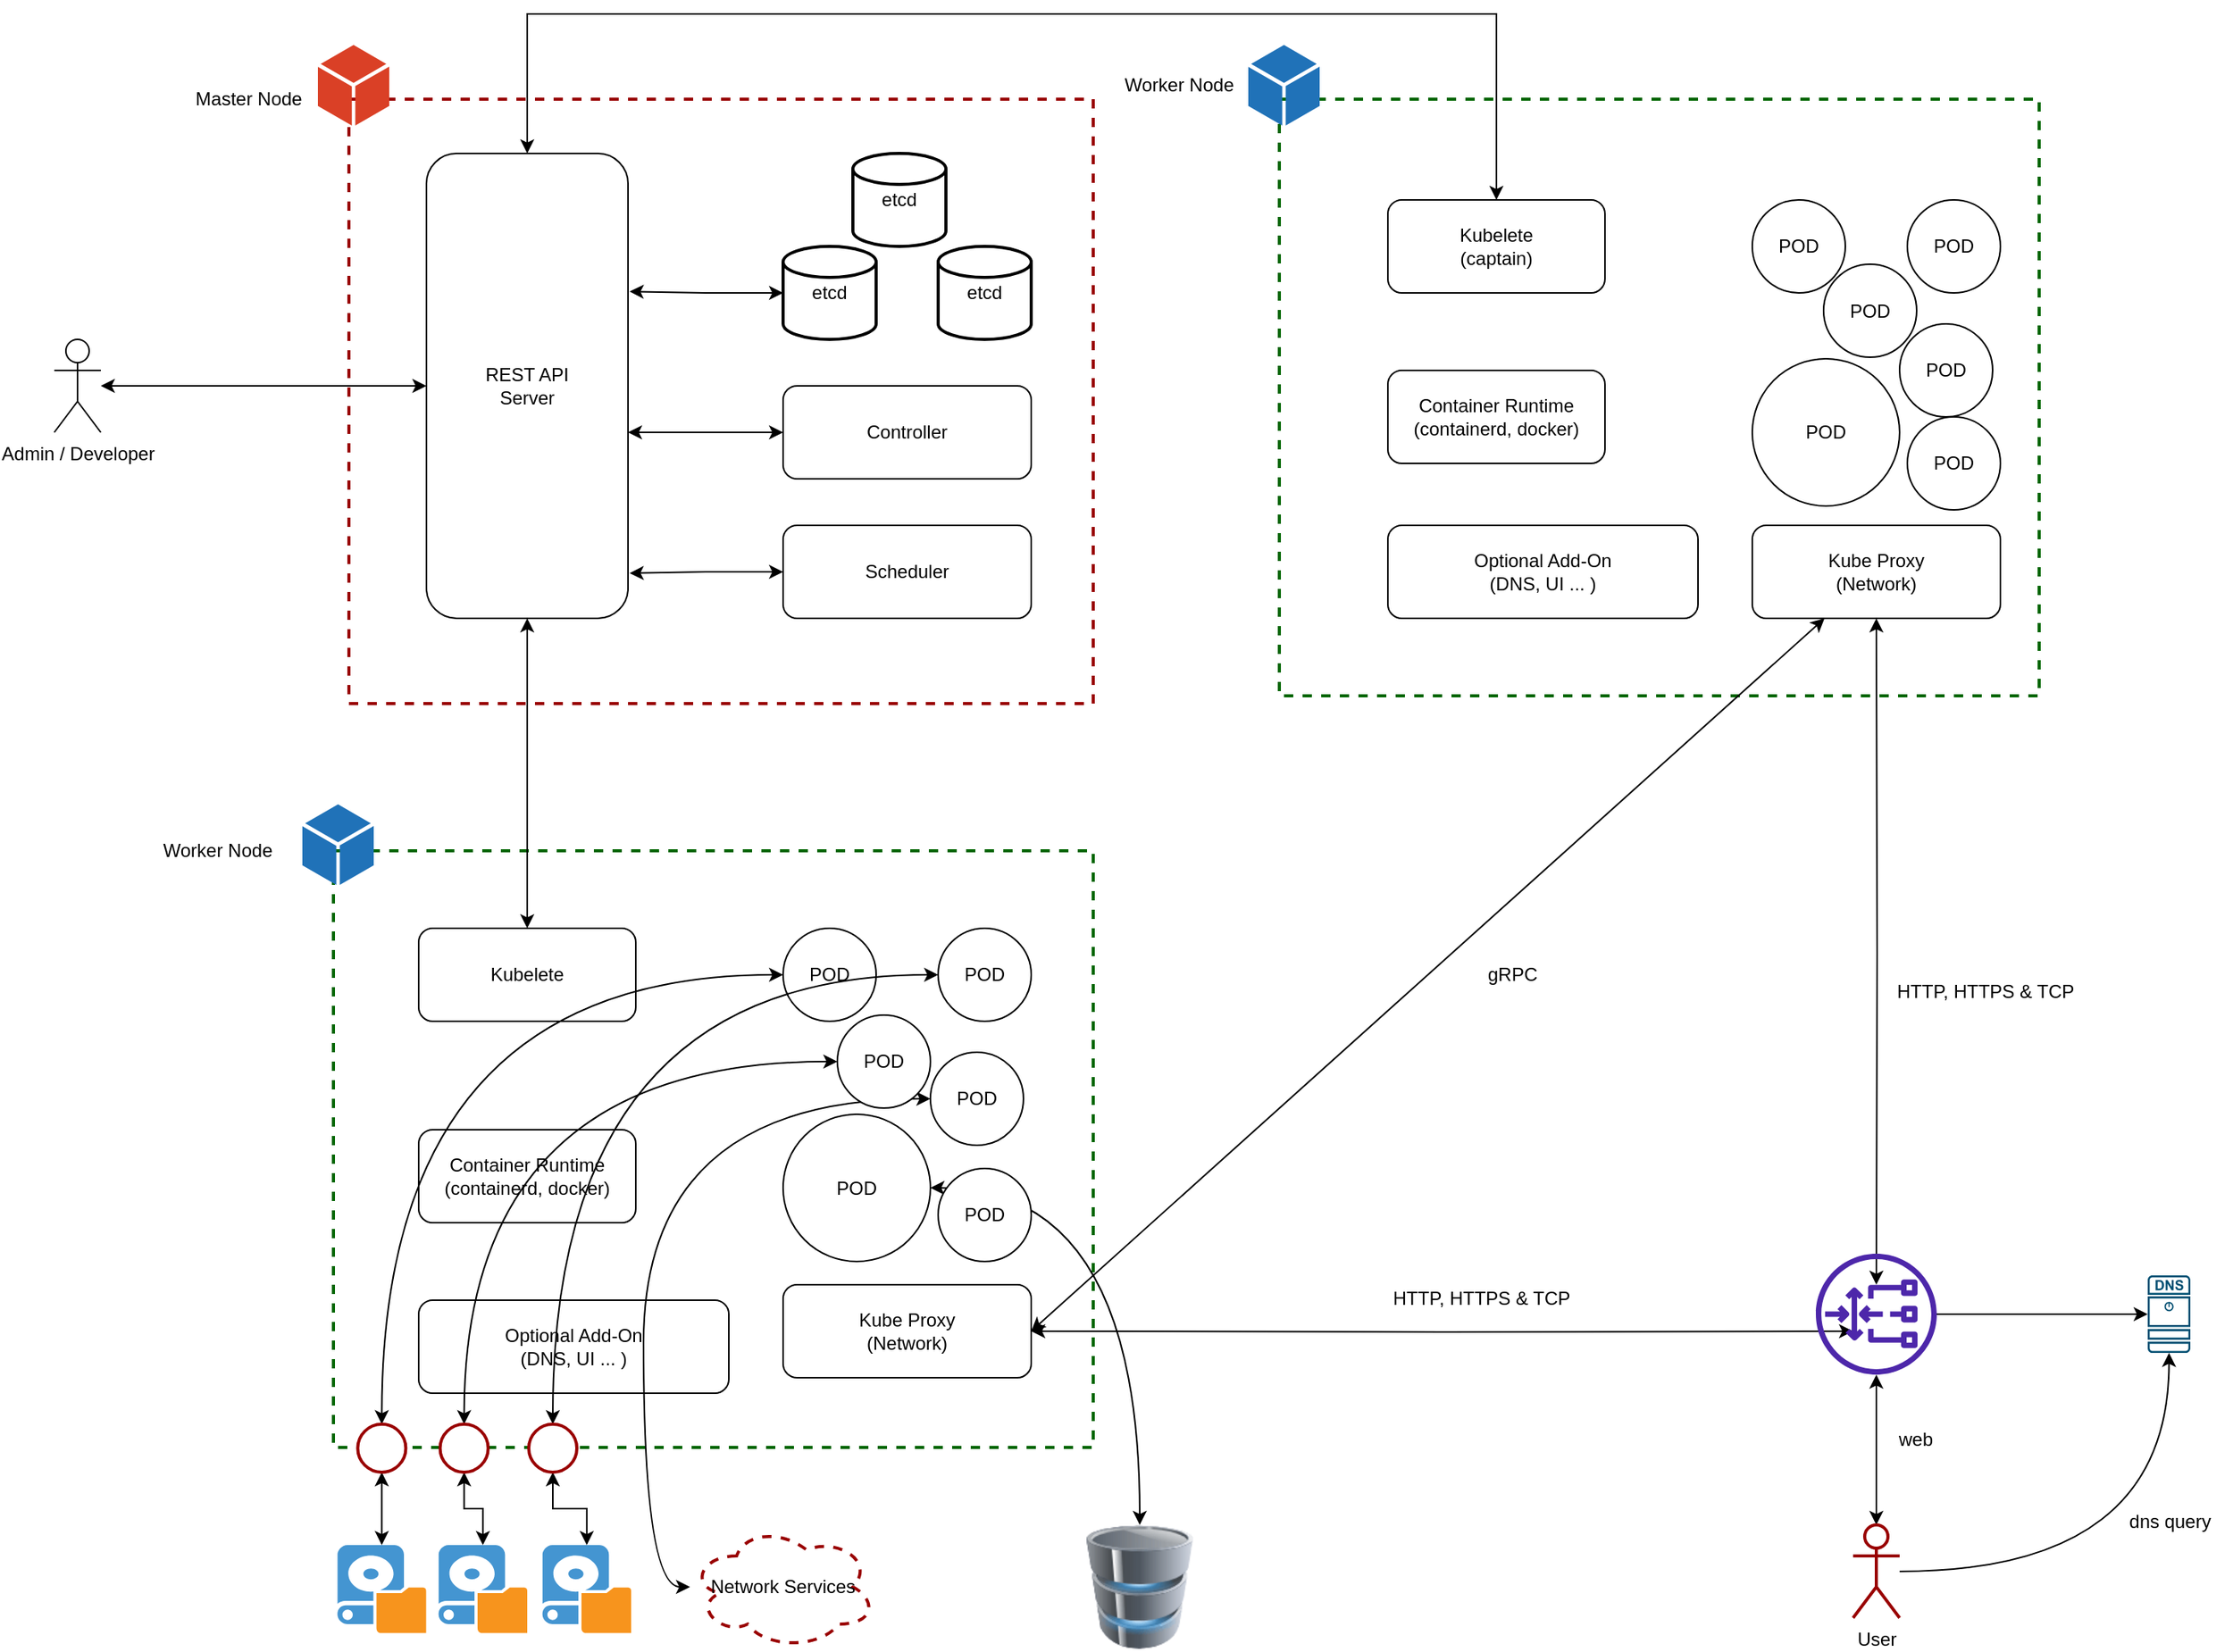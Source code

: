 <mxfile version="20.8.23" type="github">
  <diagram name="Page-1" id="ukKyKLST96498xERXSJ_">
    <mxGraphModel dx="2084" dy="1131" grid="1" gridSize="10" guides="1" tooltips="1" connect="1" arrows="1" fold="1" page="1" pageScale="1" pageWidth="850" pageHeight="1100" math="0" shadow="0">
      <root>
        <mxCell id="0" />
        <mxCell id="1" parent="0" />
        <mxCell id="xMQvgZcSoM9SY5ONmAcD-49" value="" style="rounded=0;whiteSpace=wrap;html=1;dashed=1;strokeWidth=2;strokeColor=#006600;" vertex="1" parent="1">
          <mxGeometry x="30" y="620" width="490" height="385" as="geometry" />
        </mxCell>
        <mxCell id="xMQvgZcSoM9SY5ONmAcD-47" value="" style="rounded=0;whiteSpace=wrap;html=1;dashed=1;strokeWidth=2;strokeColor=#006600;" vertex="1" parent="1">
          <mxGeometry x="640" y="135" width="490" height="385" as="geometry" />
        </mxCell>
        <mxCell id="xMQvgZcSoM9SY5ONmAcD-45" value="" style="rounded=0;whiteSpace=wrap;html=1;dashed=1;strokeWidth=2;strokeColor=#990000;" vertex="1" parent="1">
          <mxGeometry x="40" y="135" width="480" height="390" as="geometry" />
        </mxCell>
        <mxCell id="xMQvgZcSoM9SY5ONmAcD-24" style="edgeStyle=orthogonalEdgeStyle;rounded=0;orthogonalLoop=1;jettySize=auto;html=1;entryX=0.5;entryY=0;entryDx=0;entryDy=0;startArrow=classic;startFill=1;" edge="1" parent="1" source="xMQvgZcSoM9SY5ONmAcD-1" target="xMQvgZcSoM9SY5ONmAcD-11">
          <mxGeometry relative="1" as="geometry" />
        </mxCell>
        <mxCell id="xMQvgZcSoM9SY5ONmAcD-34" style="edgeStyle=orthogonalEdgeStyle;rounded=0;orthogonalLoop=1;jettySize=auto;html=1;entryX=0.5;entryY=0;entryDx=0;entryDy=0;startArrow=classic;startFill=1;" edge="1" parent="1" source="xMQvgZcSoM9SY5ONmAcD-1" target="xMQvgZcSoM9SY5ONmAcD-25">
          <mxGeometry relative="1" as="geometry">
            <Array as="points">
              <mxPoint x="155" y="80" />
              <mxPoint x="780" y="80" />
            </Array>
          </mxGeometry>
        </mxCell>
        <mxCell id="xMQvgZcSoM9SY5ONmAcD-1" value="REST API&lt;br&gt;Server" style="rounded=1;whiteSpace=wrap;html=1;" vertex="1" parent="1">
          <mxGeometry x="90" y="170" width="130" height="300" as="geometry" />
        </mxCell>
        <mxCell id="xMQvgZcSoM9SY5ONmAcD-21" style="edgeStyle=orthogonalEdgeStyle;rounded=0;orthogonalLoop=1;jettySize=auto;html=1;entryX=1;entryY=0.6;entryDx=0;entryDy=0;entryPerimeter=0;startArrow=classic;startFill=1;" edge="1" parent="1" source="xMQvgZcSoM9SY5ONmAcD-2" target="xMQvgZcSoM9SY5ONmAcD-1">
          <mxGeometry relative="1" as="geometry" />
        </mxCell>
        <mxCell id="xMQvgZcSoM9SY5ONmAcD-2" value="Controller" style="rounded=1;whiteSpace=wrap;html=1;" vertex="1" parent="1">
          <mxGeometry x="320" y="320" width="160" height="60" as="geometry" />
        </mxCell>
        <mxCell id="xMQvgZcSoM9SY5ONmAcD-22" style="edgeStyle=orthogonalEdgeStyle;rounded=0;orthogonalLoop=1;jettySize=auto;html=1;entryX=1.008;entryY=0.903;entryDx=0;entryDy=0;entryPerimeter=0;startArrow=classic;startFill=1;" edge="1" parent="1" source="xMQvgZcSoM9SY5ONmAcD-3" target="xMQvgZcSoM9SY5ONmAcD-1">
          <mxGeometry relative="1" as="geometry" />
        </mxCell>
        <mxCell id="xMQvgZcSoM9SY5ONmAcD-3" value="Scheduler" style="rounded=1;whiteSpace=wrap;html=1;" vertex="1" parent="1">
          <mxGeometry x="320" y="410" width="160" height="60" as="geometry" />
        </mxCell>
        <mxCell id="xMQvgZcSoM9SY5ONmAcD-23" style="edgeStyle=orthogonalEdgeStyle;rounded=0;orthogonalLoop=1;jettySize=auto;html=1;entryX=1.008;entryY=0.297;entryDx=0;entryDy=0;entryPerimeter=0;startArrow=classic;startFill=1;" edge="1" parent="1" source="xMQvgZcSoM9SY5ONmAcD-5" target="xMQvgZcSoM9SY5ONmAcD-1">
          <mxGeometry relative="1" as="geometry" />
        </mxCell>
        <mxCell id="xMQvgZcSoM9SY5ONmAcD-5" value="etcd" style="strokeWidth=2;html=1;shape=mxgraph.flowchart.database;whiteSpace=wrap;" vertex="1" parent="1">
          <mxGeometry x="320" y="230" width="60" height="60" as="geometry" />
        </mxCell>
        <mxCell id="xMQvgZcSoM9SY5ONmAcD-6" value="etcd" style="strokeWidth=2;html=1;shape=mxgraph.flowchart.database;whiteSpace=wrap;" vertex="1" parent="1">
          <mxGeometry x="420" y="230" width="60" height="60" as="geometry" />
        </mxCell>
        <mxCell id="xMQvgZcSoM9SY5ONmAcD-7" value="etcd" style="strokeWidth=2;html=1;shape=mxgraph.flowchart.database;whiteSpace=wrap;" vertex="1" parent="1">
          <mxGeometry x="365" y="170" width="60" height="60" as="geometry" />
        </mxCell>
        <mxCell id="xMQvgZcSoM9SY5ONmAcD-11" value="Kubelete" style="rounded=1;whiteSpace=wrap;html=1;" vertex="1" parent="1">
          <mxGeometry x="85" y="670" width="140" height="60" as="geometry" />
        </mxCell>
        <mxCell id="xMQvgZcSoM9SY5ONmAcD-12" value="Container Runtime (containerd, docker)" style="rounded=1;whiteSpace=wrap;html=1;" vertex="1" parent="1">
          <mxGeometry x="85" y="800" width="140" height="60" as="geometry" />
        </mxCell>
        <mxCell id="xMQvgZcSoM9SY5ONmAcD-13" value="Optional Add-On&lt;br&gt;(DNS, UI ... )" style="rounded=1;whiteSpace=wrap;html=1;" vertex="1" parent="1">
          <mxGeometry x="85" y="910" width="200" height="60" as="geometry" />
        </mxCell>
        <mxCell id="xMQvgZcSoM9SY5ONmAcD-14" value="Kube Proxy &lt;br&gt;(Network)" style="rounded=1;whiteSpace=wrap;html=1;" vertex="1" parent="1">
          <mxGeometry x="320" y="900" width="160" height="60" as="geometry" />
        </mxCell>
        <mxCell id="xMQvgZcSoM9SY5ONmAcD-83" style="edgeStyle=orthogonalEdgeStyle;curved=1;rounded=0;orthogonalLoop=1;jettySize=auto;html=1;entryX=0.5;entryY=0;entryDx=0;entryDy=0;startArrow=classic;startFill=1;" edge="1" parent="1" source="xMQvgZcSoM9SY5ONmAcD-15" target="xMQvgZcSoM9SY5ONmAcD-76">
          <mxGeometry relative="1" as="geometry" />
        </mxCell>
        <mxCell id="xMQvgZcSoM9SY5ONmAcD-15" value="POD" style="ellipse;whiteSpace=wrap;html=1;aspect=fixed;" vertex="1" parent="1">
          <mxGeometry x="320" y="670" width="60" height="60" as="geometry" />
        </mxCell>
        <mxCell id="xMQvgZcSoM9SY5ONmAcD-86" style="edgeStyle=orthogonalEdgeStyle;curved=1;rounded=0;orthogonalLoop=1;jettySize=auto;html=1;startArrow=classic;startFill=1;" edge="1" parent="1" source="xMQvgZcSoM9SY5ONmAcD-16" target="xMQvgZcSoM9SY5ONmAcD-79">
          <mxGeometry relative="1" as="geometry" />
        </mxCell>
        <mxCell id="xMQvgZcSoM9SY5ONmAcD-16" value="POD" style="ellipse;whiteSpace=wrap;html=1;aspect=fixed;" vertex="1" parent="1">
          <mxGeometry x="420" y="670" width="60" height="60" as="geometry" />
        </mxCell>
        <mxCell id="xMQvgZcSoM9SY5ONmAcD-97" style="edgeStyle=orthogonalEdgeStyle;curved=1;rounded=0;orthogonalLoop=1;jettySize=auto;html=1;startArrow=classic;startFill=1;" edge="1" parent="1" source="xMQvgZcSoM9SY5ONmAcD-18" target="xMQvgZcSoM9SY5ONmAcD-71">
          <mxGeometry relative="1" as="geometry">
            <Array as="points">
              <mxPoint x="230" y="780" />
              <mxPoint x="230" y="1095" />
            </Array>
          </mxGeometry>
        </mxCell>
        <mxCell id="xMQvgZcSoM9SY5ONmAcD-18" value="POD" style="ellipse;whiteSpace=wrap;html=1;aspect=fixed;" vertex="1" parent="1">
          <mxGeometry x="415" y="750" width="60" height="60" as="geometry" />
        </mxCell>
        <mxCell id="xMQvgZcSoM9SY5ONmAcD-84" style="edgeStyle=orthogonalEdgeStyle;curved=1;rounded=0;orthogonalLoop=1;jettySize=auto;html=1;entryX=0.5;entryY=0;entryDx=0;entryDy=0;startArrow=classic;startFill=1;" edge="1" parent="1" source="xMQvgZcSoM9SY5ONmAcD-19" target="xMQvgZcSoM9SY5ONmAcD-78">
          <mxGeometry relative="1" as="geometry" />
        </mxCell>
        <mxCell id="xMQvgZcSoM9SY5ONmAcD-19" value="POD" style="ellipse;whiteSpace=wrap;html=1;aspect=fixed;" vertex="1" parent="1">
          <mxGeometry x="355" y="726" width="60" height="60" as="geometry" />
        </mxCell>
        <mxCell id="xMQvgZcSoM9SY5ONmAcD-25" value="Kubelete&lt;br&gt;(captain)" style="rounded=1;whiteSpace=wrap;html=1;" vertex="1" parent="1">
          <mxGeometry x="710" y="200" width="140" height="60" as="geometry" />
        </mxCell>
        <mxCell id="xMQvgZcSoM9SY5ONmAcD-26" value="Container Runtime (containerd, docker)" style="rounded=1;whiteSpace=wrap;html=1;" vertex="1" parent="1">
          <mxGeometry x="710" y="310" width="140" height="60" as="geometry" />
        </mxCell>
        <mxCell id="xMQvgZcSoM9SY5ONmAcD-27" value="Optional Add-On&lt;br style=&quot;border-color: var(--border-color);&quot;&gt;(DNS, UI ... )" style="rounded=1;whiteSpace=wrap;html=1;" vertex="1" parent="1">
          <mxGeometry x="710" y="410" width="200" height="60" as="geometry" />
        </mxCell>
        <mxCell id="xMQvgZcSoM9SY5ONmAcD-98" style="rounded=0;orthogonalLoop=1;jettySize=auto;html=1;entryX=1;entryY=0.5;entryDx=0;entryDy=0;startArrow=classic;startFill=1;" edge="1" parent="1" source="xMQvgZcSoM9SY5ONmAcD-28" target="xMQvgZcSoM9SY5ONmAcD-14">
          <mxGeometry relative="1" as="geometry" />
        </mxCell>
        <mxCell id="xMQvgZcSoM9SY5ONmAcD-28" value="Kube Proxy &lt;br&gt;(Network)" style="rounded=1;whiteSpace=wrap;html=1;" vertex="1" parent="1">
          <mxGeometry x="945" y="410" width="160" height="60" as="geometry" />
        </mxCell>
        <mxCell id="xMQvgZcSoM9SY5ONmAcD-29" value="POD" style="ellipse;whiteSpace=wrap;html=1;aspect=fixed;" vertex="1" parent="1">
          <mxGeometry x="945" y="200" width="60" height="60" as="geometry" />
        </mxCell>
        <mxCell id="xMQvgZcSoM9SY5ONmAcD-30" value="POD" style="ellipse;whiteSpace=wrap;html=1;aspect=fixed;" vertex="1" parent="1">
          <mxGeometry x="1045" y="200" width="60" height="60" as="geometry" />
        </mxCell>
        <mxCell id="xMQvgZcSoM9SY5ONmAcD-31" value="POD" style="ellipse;whiteSpace=wrap;html=1;aspect=fixed;" vertex="1" parent="1">
          <mxGeometry x="945" y="302.5" width="95" height="95" as="geometry" />
        </mxCell>
        <mxCell id="xMQvgZcSoM9SY5ONmAcD-32" value="POD" style="ellipse;whiteSpace=wrap;html=1;aspect=fixed;" vertex="1" parent="1">
          <mxGeometry x="1045" y="340" width="60" height="60" as="geometry" />
        </mxCell>
        <mxCell id="xMQvgZcSoM9SY5ONmAcD-33" value="POD" style="ellipse;whiteSpace=wrap;html=1;aspect=fixed;" vertex="1" parent="1">
          <mxGeometry x="991" y="241.5" width="60" height="60" as="geometry" />
        </mxCell>
        <mxCell id="xMQvgZcSoM9SY5ONmAcD-41" style="edgeStyle=orthogonalEdgeStyle;rounded=0;orthogonalLoop=1;jettySize=auto;html=1;entryX=1;entryY=0.5;entryDx=0;entryDy=0;startArrow=classic;startFill=1;" edge="1" parent="1" target="xMQvgZcSoM9SY5ONmAcD-14">
          <mxGeometry relative="1" as="geometry">
            <mxPoint x="1010" y="930" as="sourcePoint" />
          </mxGeometry>
        </mxCell>
        <mxCell id="xMQvgZcSoM9SY5ONmAcD-42" style="edgeStyle=orthogonalEdgeStyle;rounded=0;orthogonalLoop=1;jettySize=auto;html=1;entryX=0.5;entryY=1;entryDx=0;entryDy=0;startArrow=classic;startFill=1;" edge="1" parent="1" target="xMQvgZcSoM9SY5ONmAcD-28">
          <mxGeometry relative="1" as="geometry">
            <mxPoint x="1025" y="900" as="sourcePoint" />
          </mxGeometry>
        </mxCell>
        <mxCell id="xMQvgZcSoM9SY5ONmAcD-40" style="edgeStyle=orthogonalEdgeStyle;rounded=0;orthogonalLoop=1;jettySize=auto;html=1;entryX=0;entryY=0.5;entryDx=0;entryDy=0;startArrow=classic;startFill=1;" edge="1" parent="1" source="xMQvgZcSoM9SY5ONmAcD-39" target="xMQvgZcSoM9SY5ONmAcD-1">
          <mxGeometry relative="1" as="geometry" />
        </mxCell>
        <mxCell id="xMQvgZcSoM9SY5ONmAcD-39" value="Admin / Developer" style="shape=umlActor;verticalLabelPosition=bottom;verticalAlign=top;html=1;outlineConnect=0;" vertex="1" parent="1">
          <mxGeometry x="-150" y="290" width="30" height="60" as="geometry" />
        </mxCell>
        <mxCell id="xMQvgZcSoM9SY5ONmAcD-48" value="POD" style="ellipse;whiteSpace=wrap;html=1;aspect=fixed;" vertex="1" parent="1">
          <mxGeometry x="1040" y="280" width="60" height="60" as="geometry" />
        </mxCell>
        <mxCell id="xMQvgZcSoM9SY5ONmAcD-85" style="edgeStyle=orthogonalEdgeStyle;curved=1;rounded=0;orthogonalLoop=1;jettySize=auto;html=1;entryX=0.5;entryY=0;entryDx=0;entryDy=0;startArrow=classic;startFill=1;" edge="1" parent="1" source="xMQvgZcSoM9SY5ONmAcD-50" target="xMQvgZcSoM9SY5ONmAcD-68">
          <mxGeometry relative="1" as="geometry" />
        </mxCell>
        <mxCell id="xMQvgZcSoM9SY5ONmAcD-50" value="POD" style="ellipse;whiteSpace=wrap;html=1;aspect=fixed;" vertex="1" parent="1">
          <mxGeometry x="320" y="790" width="95" height="95" as="geometry" />
        </mxCell>
        <mxCell id="xMQvgZcSoM9SY5ONmAcD-51" value="POD" style="ellipse;whiteSpace=wrap;html=1;aspect=fixed;" vertex="1" parent="1">
          <mxGeometry x="420" y="825" width="60" height="60" as="geometry" />
        </mxCell>
        <mxCell id="xMQvgZcSoM9SY5ONmAcD-52" value="" style="sketch=0;pointerEvents=1;shadow=0;dashed=0;html=1;strokeColor=none;labelPosition=center;verticalLabelPosition=bottom;verticalAlign=top;outlineConnect=0;align=center;shape=mxgraph.office.concepts.node_generic;fillColor=#2072B8;strokeWidth=2;" vertex="1" parent="1">
          <mxGeometry x="10" y="590" width="46" height="52" as="geometry" />
        </mxCell>
        <mxCell id="xMQvgZcSoM9SY5ONmAcD-53" value="" style="sketch=0;pointerEvents=1;shadow=0;dashed=0;html=1;strokeColor=none;labelPosition=center;verticalLabelPosition=bottom;verticalAlign=top;outlineConnect=0;align=center;shape=mxgraph.office.concepts.node_generic;fillColor=#DA4026;strokeWidth=2;" vertex="1" parent="1">
          <mxGeometry x="20" y="100" width="46" height="52" as="geometry" />
        </mxCell>
        <mxCell id="xMQvgZcSoM9SY5ONmAcD-55" value="" style="sketch=0;pointerEvents=1;shadow=0;dashed=0;html=1;strokeColor=none;labelPosition=center;verticalLabelPosition=bottom;verticalAlign=top;outlineConnect=0;align=center;shape=mxgraph.office.concepts.node_generic;fillColor=#2072B8;strokeWidth=2;" vertex="1" parent="1">
          <mxGeometry x="620" y="100" width="46" height="52" as="geometry" />
        </mxCell>
        <mxCell id="xMQvgZcSoM9SY5ONmAcD-56" value="Master Node" style="text;html=1;align=center;verticalAlign=middle;resizable=0;points=[];autosize=1;strokeColor=none;fillColor=none;" vertex="1" parent="1">
          <mxGeometry x="-70" y="120" width="90" height="30" as="geometry" />
        </mxCell>
        <mxCell id="xMQvgZcSoM9SY5ONmAcD-57" value="Worker Node" style="text;html=1;align=center;verticalAlign=middle;resizable=0;points=[];autosize=1;strokeColor=none;fillColor=none;" vertex="1" parent="1">
          <mxGeometry x="-90" y="605" width="90" height="30" as="geometry" />
        </mxCell>
        <mxCell id="xMQvgZcSoM9SY5ONmAcD-58" value="Worker Node" style="text;html=1;align=center;verticalAlign=middle;resizable=0;points=[];autosize=1;strokeColor=none;fillColor=none;" vertex="1" parent="1">
          <mxGeometry x="530" y="111" width="90" height="30" as="geometry" />
        </mxCell>
        <mxCell id="xMQvgZcSoM9SY5ONmAcD-59" value="" style="shape=image;html=1;verticalAlign=top;verticalLabelPosition=bottom;labelBackgroundColor=#ffffff;imageAspect=0;aspect=fixed;image=https://cdn4.iconfinder.com/data/icons/transportation-190/1000/transportation_png_new_pt_collection_boat_pt_boat-128.png;dashed=1;strokeColor=#990000;strokeWidth=2;" vertex="1" parent="1">
          <mxGeometry x="211" y="700" width="128" height="128" as="geometry" />
        </mxCell>
        <mxCell id="xMQvgZcSoM9SY5ONmAcD-60" value="" style="shape=image;html=1;verticalAlign=top;verticalLabelPosition=bottom;labelBackgroundColor=#ffffff;imageAspect=0;aspect=fixed;image=https://cdn4.iconfinder.com/data/icons/transportation-190/1000/transportation_png_new_pt_collection_boat_pt_boat-128.png;dashed=1;strokeColor=#990000;strokeWidth=2;" vertex="1" parent="1">
          <mxGeometry x="840" y="230" width="128" height="128" as="geometry" />
        </mxCell>
        <mxCell id="xMQvgZcSoM9SY5ONmAcD-63" value="" style="shape=image;html=1;verticalAlign=top;verticalLabelPosition=bottom;labelBackgroundColor=#ffffff;imageAspect=0;aspect=fixed;image=https://cdn2.iconfinder.com/data/icons/maki/100/warehouse-128.png;dashed=1;strokeColor=#990000;strokeWidth=2;" vertex="1" parent="1">
          <mxGeometry x="216" y="120" width="128" height="128" as="geometry" />
        </mxCell>
        <mxCell id="xMQvgZcSoM9SY5ONmAcD-64" value="" style="shape=image;html=1;verticalAlign=top;verticalLabelPosition=bottom;labelBackgroundColor=#ffffff;imageAspect=0;aspect=fixed;image=https://cdn3.iconfinder.com/data/icons/arrows-set-12/512/reset-128.png;dashed=1;strokeColor=#990000;strokeWidth=2;" vertex="1" parent="1">
          <mxGeometry x="376" y="220" width="48" height="48" as="geometry" />
        </mxCell>
        <mxCell id="xMQvgZcSoM9SY5ONmAcD-82" style="edgeStyle=orthogonalEdgeStyle;rounded=0;orthogonalLoop=1;jettySize=auto;html=1;entryX=0.5;entryY=1;entryDx=0;entryDy=0;startArrow=classic;startFill=1;" edge="1" parent="1" source="xMQvgZcSoM9SY5ONmAcD-65" target="xMQvgZcSoM9SY5ONmAcD-76">
          <mxGeometry relative="1" as="geometry" />
        </mxCell>
        <mxCell id="xMQvgZcSoM9SY5ONmAcD-65" value="" style="shadow=0;dashed=0;html=1;strokeColor=none;fillColor=#4495D1;labelPosition=center;verticalLabelPosition=bottom;verticalAlign=top;align=center;outlineConnect=0;shape=mxgraph.veeam.local_disk;strokeWidth=2;" vertex="1" parent="1">
          <mxGeometry x="32.6" y="1068" width="57.2" height="56.8" as="geometry" />
        </mxCell>
        <mxCell id="xMQvgZcSoM9SY5ONmAcD-80" style="edgeStyle=orthogonalEdgeStyle;rounded=0;orthogonalLoop=1;jettySize=auto;html=1;entryX=0.5;entryY=1;entryDx=0;entryDy=0;startArrow=classic;startFill=1;" edge="1" parent="1" source="xMQvgZcSoM9SY5ONmAcD-66" target="xMQvgZcSoM9SY5ONmAcD-78">
          <mxGeometry relative="1" as="geometry" />
        </mxCell>
        <mxCell id="xMQvgZcSoM9SY5ONmAcD-66" value="" style="shadow=0;dashed=0;html=1;strokeColor=none;fillColor=#4495D1;labelPosition=center;verticalLabelPosition=bottom;verticalAlign=top;align=center;outlineConnect=0;shape=mxgraph.veeam.local_disk;strokeWidth=2;" vertex="1" parent="1">
          <mxGeometry x="97.8" y="1068" width="57.2" height="56.8" as="geometry" />
        </mxCell>
        <mxCell id="xMQvgZcSoM9SY5ONmAcD-81" style="edgeStyle=orthogonalEdgeStyle;rounded=0;orthogonalLoop=1;jettySize=auto;html=1;entryX=0.5;entryY=1;entryDx=0;entryDy=0;startArrow=classic;startFill=1;" edge="1" parent="1" source="xMQvgZcSoM9SY5ONmAcD-67" target="xMQvgZcSoM9SY5ONmAcD-79">
          <mxGeometry relative="1" as="geometry" />
        </mxCell>
        <mxCell id="xMQvgZcSoM9SY5ONmAcD-67" value="" style="shadow=0;dashed=0;html=1;strokeColor=none;fillColor=#4495D1;labelPosition=center;verticalLabelPosition=bottom;verticalAlign=top;align=center;outlineConnect=0;shape=mxgraph.veeam.local_disk;strokeWidth=2;" vertex="1" parent="1">
          <mxGeometry x="164.8" y="1068" width="57.2" height="56.8" as="geometry" />
        </mxCell>
        <mxCell id="xMQvgZcSoM9SY5ONmAcD-68" value="" style="image;html=1;image=img/lib/clip_art/computers/Database_128x128.png;dashed=1;strokeColor=#990000;strokeWidth=2;" vertex="1" parent="1">
          <mxGeometry x="510" y="1055" width="80" height="80" as="geometry" />
        </mxCell>
        <mxCell id="xMQvgZcSoM9SY5ONmAcD-92" style="edgeStyle=orthogonalEdgeStyle;curved=1;rounded=0;orthogonalLoop=1;jettySize=auto;html=1;entryX=0;entryY=0.5;entryDx=0;entryDy=0;entryPerimeter=0;startArrow=none;startFill=0;" edge="1" parent="1" source="xMQvgZcSoM9SY5ONmAcD-70" target="xMQvgZcSoM9SY5ONmAcD-89">
          <mxGeometry relative="1" as="geometry" />
        </mxCell>
        <mxCell id="xMQvgZcSoM9SY5ONmAcD-70" value="" style="sketch=0;outlineConnect=0;fontColor=#232F3E;gradientColor=none;fillColor=#4D27AA;strokeColor=none;dashed=0;verticalLabelPosition=bottom;verticalAlign=top;align=center;html=1;fontSize=12;fontStyle=0;aspect=fixed;pointerEvents=1;shape=mxgraph.aws4.gateway_load_balancer;strokeWidth=2;" vertex="1" parent="1">
          <mxGeometry x="986" y="880" width="78" height="78" as="geometry" />
        </mxCell>
        <mxCell id="xMQvgZcSoM9SY5ONmAcD-71" value="Network Services" style="ellipse;shape=cloud;whiteSpace=wrap;html=1;dashed=1;strokeColor=#990000;strokeWidth=2;" vertex="1" parent="1">
          <mxGeometry x="260" y="1055.0" width="120" height="80" as="geometry" />
        </mxCell>
        <mxCell id="xMQvgZcSoM9SY5ONmAcD-76" value="" style="ellipse;whiteSpace=wrap;html=1;aspect=fixed;strokeColor=#990000;strokeWidth=2;" vertex="1" parent="1">
          <mxGeometry x="45.7" y="990" width="31" height="31" as="geometry" />
        </mxCell>
        <mxCell id="xMQvgZcSoM9SY5ONmAcD-78" value="" style="ellipse;whiteSpace=wrap;html=1;aspect=fixed;strokeColor=#990000;strokeWidth=2;" vertex="1" parent="1">
          <mxGeometry x="98.8" y="990" width="31" height="31" as="geometry" />
        </mxCell>
        <mxCell id="xMQvgZcSoM9SY5ONmAcD-79" value="" style="ellipse;whiteSpace=wrap;html=1;aspect=fixed;strokeColor=#990000;strokeWidth=2;" vertex="1" parent="1">
          <mxGeometry x="156" y="990" width="31" height="31" as="geometry" />
        </mxCell>
        <mxCell id="xMQvgZcSoM9SY5ONmAcD-89" value="" style="sketch=0;points=[[0.015,0.015,0],[0.985,0.015,0],[0.985,0.985,0],[0.015,0.985,0],[0.25,0,0],[0.5,0,0],[0.75,0,0],[1,0.25,0],[1,0.5,0],[1,0.75,0],[0.75,1,0],[0.5,1,0],[0.25,1,0],[0,0.75,0],[0,0.5,0],[0,0.25,0]];verticalLabelPosition=bottom;html=1;verticalAlign=top;aspect=fixed;align=center;pointerEvents=1;shape=mxgraph.cisco19.dns_server;fillColor=#005073;strokeColor=none;strokeWidth=2;" vertex="1" parent="1">
          <mxGeometry x="1200" y="894" width="27.5" height="50" as="geometry" />
        </mxCell>
        <mxCell id="xMQvgZcSoM9SY5ONmAcD-91" style="edgeStyle=orthogonalEdgeStyle;curved=1;rounded=0;orthogonalLoop=1;jettySize=auto;html=1;entryX=0.5;entryY=1;entryDx=0;entryDy=0;entryPerimeter=0;startArrow=none;startFill=0;" edge="1" parent="1" source="xMQvgZcSoM9SY5ONmAcD-90" target="xMQvgZcSoM9SY5ONmAcD-89">
          <mxGeometry relative="1" as="geometry" />
        </mxCell>
        <mxCell id="xMQvgZcSoM9SY5ONmAcD-93" style="edgeStyle=orthogonalEdgeStyle;curved=1;rounded=0;orthogonalLoop=1;jettySize=auto;html=1;startArrow=classic;startFill=1;" edge="1" parent="1" source="xMQvgZcSoM9SY5ONmAcD-90" target="xMQvgZcSoM9SY5ONmAcD-70">
          <mxGeometry relative="1" as="geometry" />
        </mxCell>
        <mxCell id="xMQvgZcSoM9SY5ONmAcD-90" value="User" style="shape=umlActor;verticalLabelPosition=bottom;verticalAlign=top;html=1;outlineConnect=0;strokeColor=#990000;strokeWidth=2;" vertex="1" parent="1">
          <mxGeometry x="1010" y="1055" width="30" height="60" as="geometry" />
        </mxCell>
        <mxCell id="xMQvgZcSoM9SY5ONmAcD-94" value="dns query" style="text;html=1;align=center;verticalAlign=middle;resizable=0;points=[];autosize=1;strokeColor=none;fillColor=none;" vertex="1" parent="1">
          <mxGeometry x="1173.75" y="1038" width="80" height="30" as="geometry" />
        </mxCell>
        <mxCell id="xMQvgZcSoM9SY5ONmAcD-95" value="web" style="text;html=1;align=center;verticalAlign=middle;resizable=0;points=[];autosize=1;strokeColor=none;fillColor=none;" vertex="1" parent="1">
          <mxGeometry x="1025" y="985" width="50" height="30" as="geometry" />
        </mxCell>
        <mxCell id="xMQvgZcSoM9SY5ONmAcD-99" value="gRPC" style="text;html=1;align=center;verticalAlign=middle;resizable=0;points=[];autosize=1;strokeColor=none;fillColor=none;" vertex="1" parent="1">
          <mxGeometry x="760" y="685" width="60" height="30" as="geometry" />
        </mxCell>
        <mxCell id="xMQvgZcSoM9SY5ONmAcD-100" value="HTTP, HTTPS &amp;amp; TCP" style="text;html=1;align=center;verticalAlign=middle;resizable=0;points=[];autosize=1;strokeColor=none;fillColor=none;" vertex="1" parent="1">
          <mxGeometry x="1025" y="696" width="140" height="30" as="geometry" />
        </mxCell>
        <mxCell id="xMQvgZcSoM9SY5ONmAcD-101" value="HTTP, HTTPS &amp;amp; TCP" style="text;html=1;align=center;verticalAlign=middle;resizable=0;points=[];autosize=1;strokeColor=none;fillColor=none;" vertex="1" parent="1">
          <mxGeometry x="700" y="894" width="140" height="30" as="geometry" />
        </mxCell>
      </root>
    </mxGraphModel>
  </diagram>
</mxfile>
